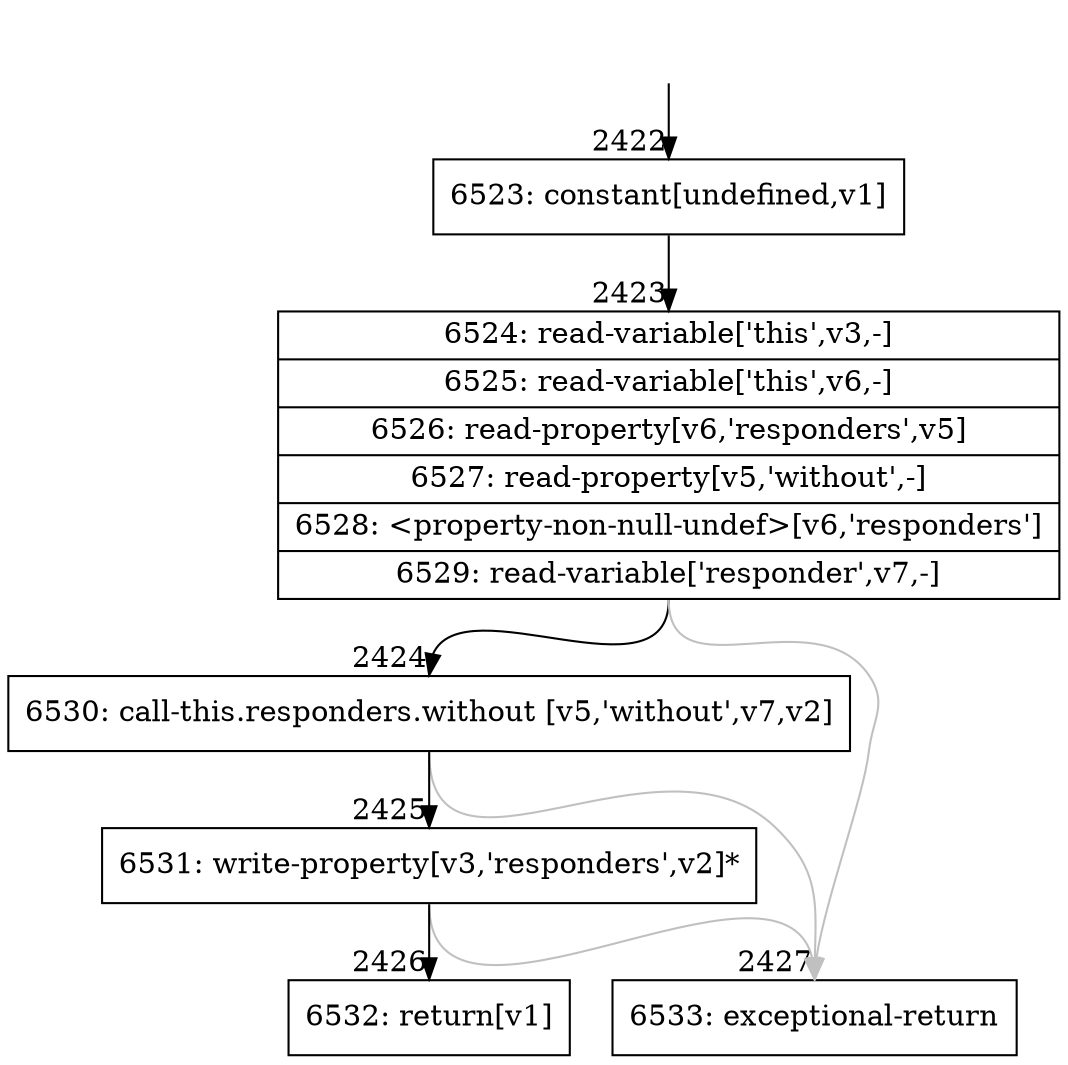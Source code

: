 digraph {
rankdir="TD"
BB_entry226[shape=none,label=""];
BB_entry226 -> BB2422 [tailport=s, headport=n, headlabel="    2422"]
BB2422 [shape=record label="{6523: constant[undefined,v1]}" ] 
BB2422 -> BB2423 [tailport=s, headport=n, headlabel="      2423"]
BB2423 [shape=record label="{6524: read-variable['this',v3,-]|6525: read-variable['this',v6,-]|6526: read-property[v6,'responders',v5]|6527: read-property[v5,'without',-]|6528: \<property-non-null-undef\>[v6,'responders']|6529: read-variable['responder',v7,-]}" ] 
BB2423 -> BB2424 [tailport=s, headport=n, headlabel="      2424"]
BB2423 -> BB2427 [tailport=s, headport=n, color=gray, headlabel="      2427"]
BB2424 [shape=record label="{6530: call-this.responders.without [v5,'without',v7,v2]}" ] 
BB2424 -> BB2425 [tailport=s, headport=n, headlabel="      2425"]
BB2424 -> BB2427 [tailport=s, headport=n, color=gray]
BB2425 [shape=record label="{6531: write-property[v3,'responders',v2]*}" ] 
BB2425 -> BB2426 [tailport=s, headport=n, headlabel="      2426"]
BB2425 -> BB2427 [tailport=s, headport=n, color=gray]
BB2426 [shape=record label="{6532: return[v1]}" ] 
BB2427 [shape=record label="{6533: exceptional-return}" ] 
//#$~ 1667
}
